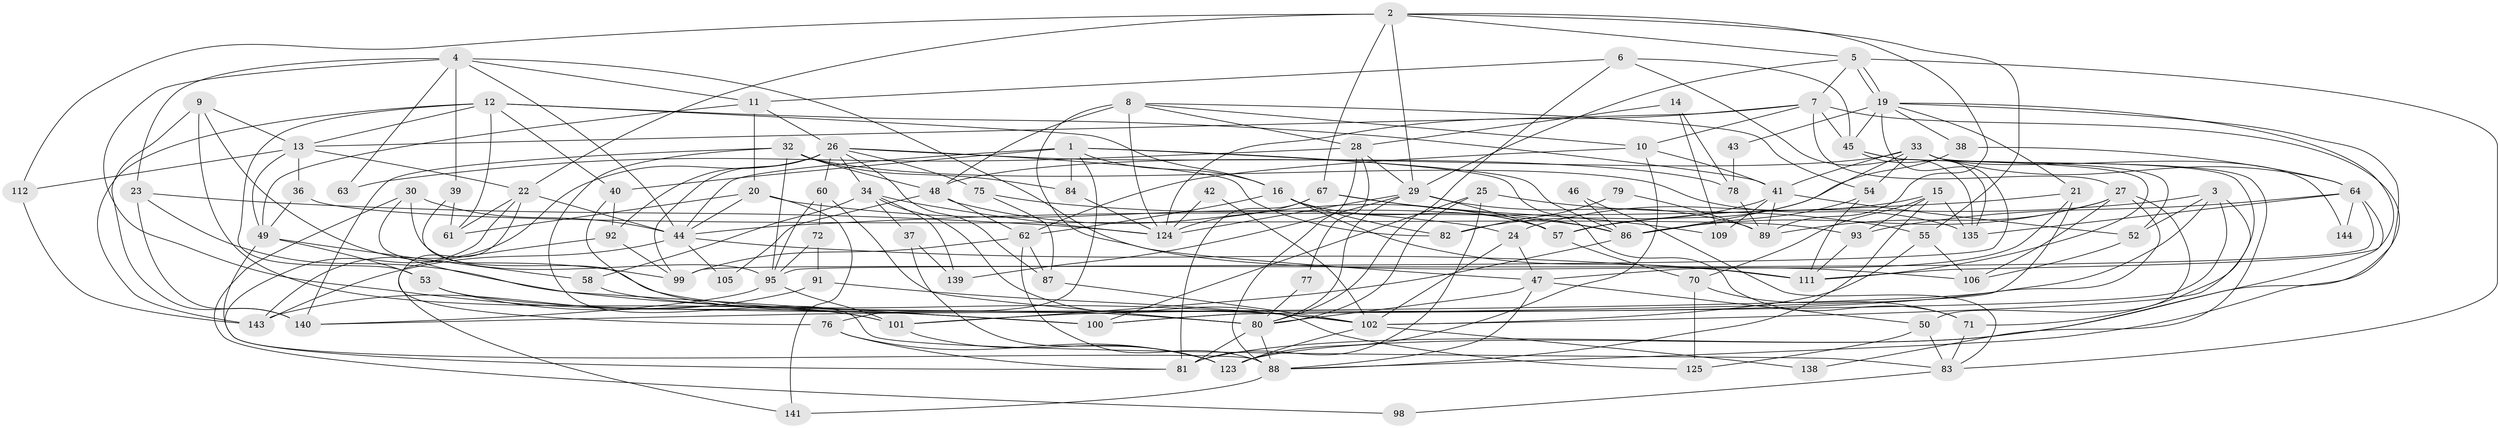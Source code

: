 // original degree distribution, {7: 0.02040816326530612, 3: 0.23129251700680273, 4: 0.3469387755102041, 5: 0.10884353741496598, 6: 0.14965986394557823, 2: 0.1360544217687075, 9: 0.006802721088435374}
// Generated by graph-tools (version 1.1) at 2025/11/02/27/25 16:11:23]
// undirected, 99 vertices, 244 edges
graph export_dot {
graph [start="1"]
  node [color=gray90,style=filled];
  1 [super="+66"];
  2 [super="+31"];
  3 [super="+115"];
  4 [super="+132"];
  5;
  6 [super="+56"];
  7 [super="+17"];
  8 [super="+97"];
  9;
  10 [super="+18"];
  11 [super="+145"];
  12 [super="+51"];
  13 [super="+108"];
  14;
  15 [super="+131"];
  16 [super="+118"];
  19 [super="+114"];
  20 [super="+59"];
  21;
  22 [super="+69"];
  23 [super="+137"];
  24 [super="+85"];
  25;
  26 [super="+136"];
  27 [super="+120"];
  28 [super="+90"];
  29 [super="+130"];
  30;
  32;
  33 [super="+121"];
  34 [super="+35"];
  36;
  37;
  38;
  39;
  40;
  41 [super="+68"];
  42;
  43;
  44 [super="+104"];
  45 [super="+65"];
  46;
  47;
  48 [super="+128"];
  49 [super="+133"];
  50 [super="+134"];
  52;
  53;
  54;
  55;
  57 [super="+110"];
  58;
  60;
  61;
  62 [super="+122"];
  63;
  64 [super="+94"];
  67 [super="+73"];
  70;
  71 [super="+74"];
  72;
  75;
  76;
  77;
  78;
  79;
  80 [super="+103"];
  81 [super="+117"];
  82;
  83 [super="+113"];
  84;
  86 [super="+116"];
  87;
  88 [super="+119"];
  89 [super="+96"];
  91;
  92 [super="+146"];
  93 [super="+127"];
  95 [super="+129"];
  98;
  99;
  100 [super="+126"];
  101;
  102 [super="+107"];
  105;
  106;
  109;
  111;
  112;
  123 [super="+147"];
  124 [super="+142"];
  125;
  135;
  138;
  139;
  140;
  141;
  143;
  144;
  1 -- 40;
  1 -- 76;
  1 -- 44;
  1 -- 71;
  1 -- 84;
  1 -- 86;
  1 -- 16;
  2 -- 89;
  2 -- 29;
  2 -- 112;
  2 -- 67;
  2 -- 5;
  2 -- 22;
  2 -- 55;
  3 -- 100;
  3 -- 140;
  3 -- 52;
  3 -- 71;
  3 -- 57;
  4 -- 39;
  4 -- 63;
  4 -- 11;
  4 -- 106;
  4 -- 23;
  4 -- 44;
  4 -- 100;
  5 -- 19;
  5 -- 19;
  5 -- 7;
  5 -- 29;
  5 -- 83;
  6 -- 45;
  6 -- 80;
  6 -- 11;
  6 -- 135;
  7 -- 88;
  7 -- 10;
  7 -- 27;
  7 -- 124;
  7 -- 13;
  7 -- 45;
  8 -- 124;
  8 -- 47;
  8 -- 28;
  8 -- 48;
  8 -- 10;
  8 -- 54;
  9 -- 13;
  9 -- 99;
  9 -- 101;
  9 -- 140;
  10 -- 62;
  10 -- 123;
  10 -- 41;
  11 -- 20;
  11 -- 26;
  11 -- 49;
  12 -- 53;
  12 -- 16;
  12 -- 143;
  12 -- 61;
  12 -- 40;
  12 -- 41;
  12 -- 13;
  13 -- 49;
  13 -- 36;
  13 -- 112;
  13 -- 22;
  14 -- 28;
  14 -- 78;
  14 -- 109;
  15 -- 70;
  15 -- 88;
  15 -- 135;
  15 -- 93;
  15 -- 24;
  16 -- 111;
  16 -- 82;
  16 -- 57;
  16 -- 62;
  19 -- 38;
  19 -- 95;
  19 -- 81;
  19 -- 21;
  19 -- 43;
  19 -- 45;
  19 -- 111;
  20 -- 61;
  20 -- 141;
  20 -- 24;
  20 -- 44;
  21 -- 44;
  21 -- 47;
  21 -- 100;
  22 -- 81;
  22 -- 61;
  22 -- 76;
  22 -- 44;
  23 -- 102;
  23 -- 124;
  23 -- 140;
  24 -- 102;
  24 -- 47;
  25 -- 55;
  25 -- 80;
  25 -- 100;
  25 -- 81;
  26 -- 143;
  26 -- 60;
  26 -- 99;
  26 -- 75;
  26 -- 78;
  26 -- 82;
  26 -- 87;
  26 -- 92 [weight=2];
  26 -- 34;
  27 -- 101;
  27 -- 50;
  27 -- 106;
  27 -- 86;
  27 -- 89;
  28 -- 77;
  28 -- 29;
  28 -- 63;
  28 -- 88;
  29 -- 89;
  29 -- 139;
  29 -- 124;
  29 -- 80;
  29 -- 57;
  30 -- 98;
  30 -- 95;
  30 -- 44;
  30 -- 100;
  32 -- 95;
  32 -- 83;
  32 -- 84;
  32 -- 135;
  32 -- 140;
  32 -- 48;
  33 -- 102;
  33 -- 138;
  33 -- 144;
  33 -- 54;
  33 -- 48;
  33 -- 64;
  33 -- 41;
  33 -- 86;
  34 -- 58;
  34 -- 124;
  34 -- 37;
  34 -- 125;
  34 -- 139;
  36 -- 93;
  36 -- 49;
  37 -- 139;
  37 -- 123;
  38 -- 64;
  38 -- 57;
  39 -- 61;
  39 -- 102;
  40 -- 92;
  40 -- 80;
  41 -- 109;
  41 -- 52;
  41 -- 89;
  41 -- 82;
  42 -- 102;
  42 -- 124;
  43 -- 78;
  44 -- 105;
  44 -- 111;
  44 -- 143;
  45 -- 52;
  45 -- 135;
  45 -- 111;
  46 -- 83;
  46 -- 86;
  47 -- 50;
  47 -- 80;
  47 -- 88;
  48 -- 62;
  48 -- 105;
  48 -- 57;
  49 -- 58;
  49 -- 88;
  49 -- 53;
  50 -- 83;
  50 -- 125;
  52 -- 106;
  53 -- 101;
  53 -- 100;
  54 -- 86;
  54 -- 111;
  55 -- 106;
  55 -- 102;
  57 -- 70;
  58 -- 80;
  60 -- 72;
  60 -- 80;
  60 -- 95;
  62 -- 99;
  62 -- 88;
  62 -- 87;
  64 -- 123;
  64 -- 99;
  64 -- 144;
  64 -- 93;
  64 -- 135;
  67 -- 124;
  67 -- 86;
  67 -- 109;
  67 -- 81;
  70 -- 125;
  70 -- 71;
  71 -- 83;
  72 -- 91;
  72 -- 95;
  75 -- 86;
  75 -- 87;
  76 -- 81;
  76 -- 123;
  77 -- 80;
  78 -- 89;
  79 -- 89;
  79 -- 82;
  80 -- 81;
  80 -- 88;
  83 -- 98;
  84 -- 124;
  86 -- 101;
  87 -- 102;
  88 -- 141;
  91 -- 143;
  91 -- 102;
  92 -- 141;
  92 -- 99;
  93 -- 111;
  95 -- 140;
  95 -- 101;
  101 -- 123;
  102 -- 138;
  102 -- 123;
  112 -- 143;
}
